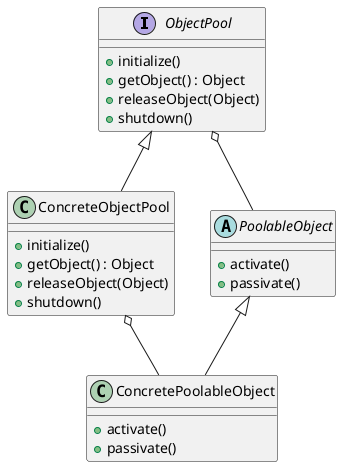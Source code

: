 @startuml

interface ObjectPool {
  +initialize()
  +getObject() : Object
  +releaseObject(Object)
  +shutdown()
}

class ConcreteObjectPool {
  +initialize()
  +getObject() : Object
  +releaseObject(Object)
  +shutdown()
}

abstract class PoolableObject {
  +activate()
  +passivate()
}

class ConcretePoolableObject {
  +activate()
  +passivate()
}

ObjectPool <|-- ConcreteObjectPool
PoolableObject <|-- ConcretePoolableObject

ObjectPool o-- PoolableObject
ConcreteObjectPool o-- ConcretePoolableObject

@enduml
